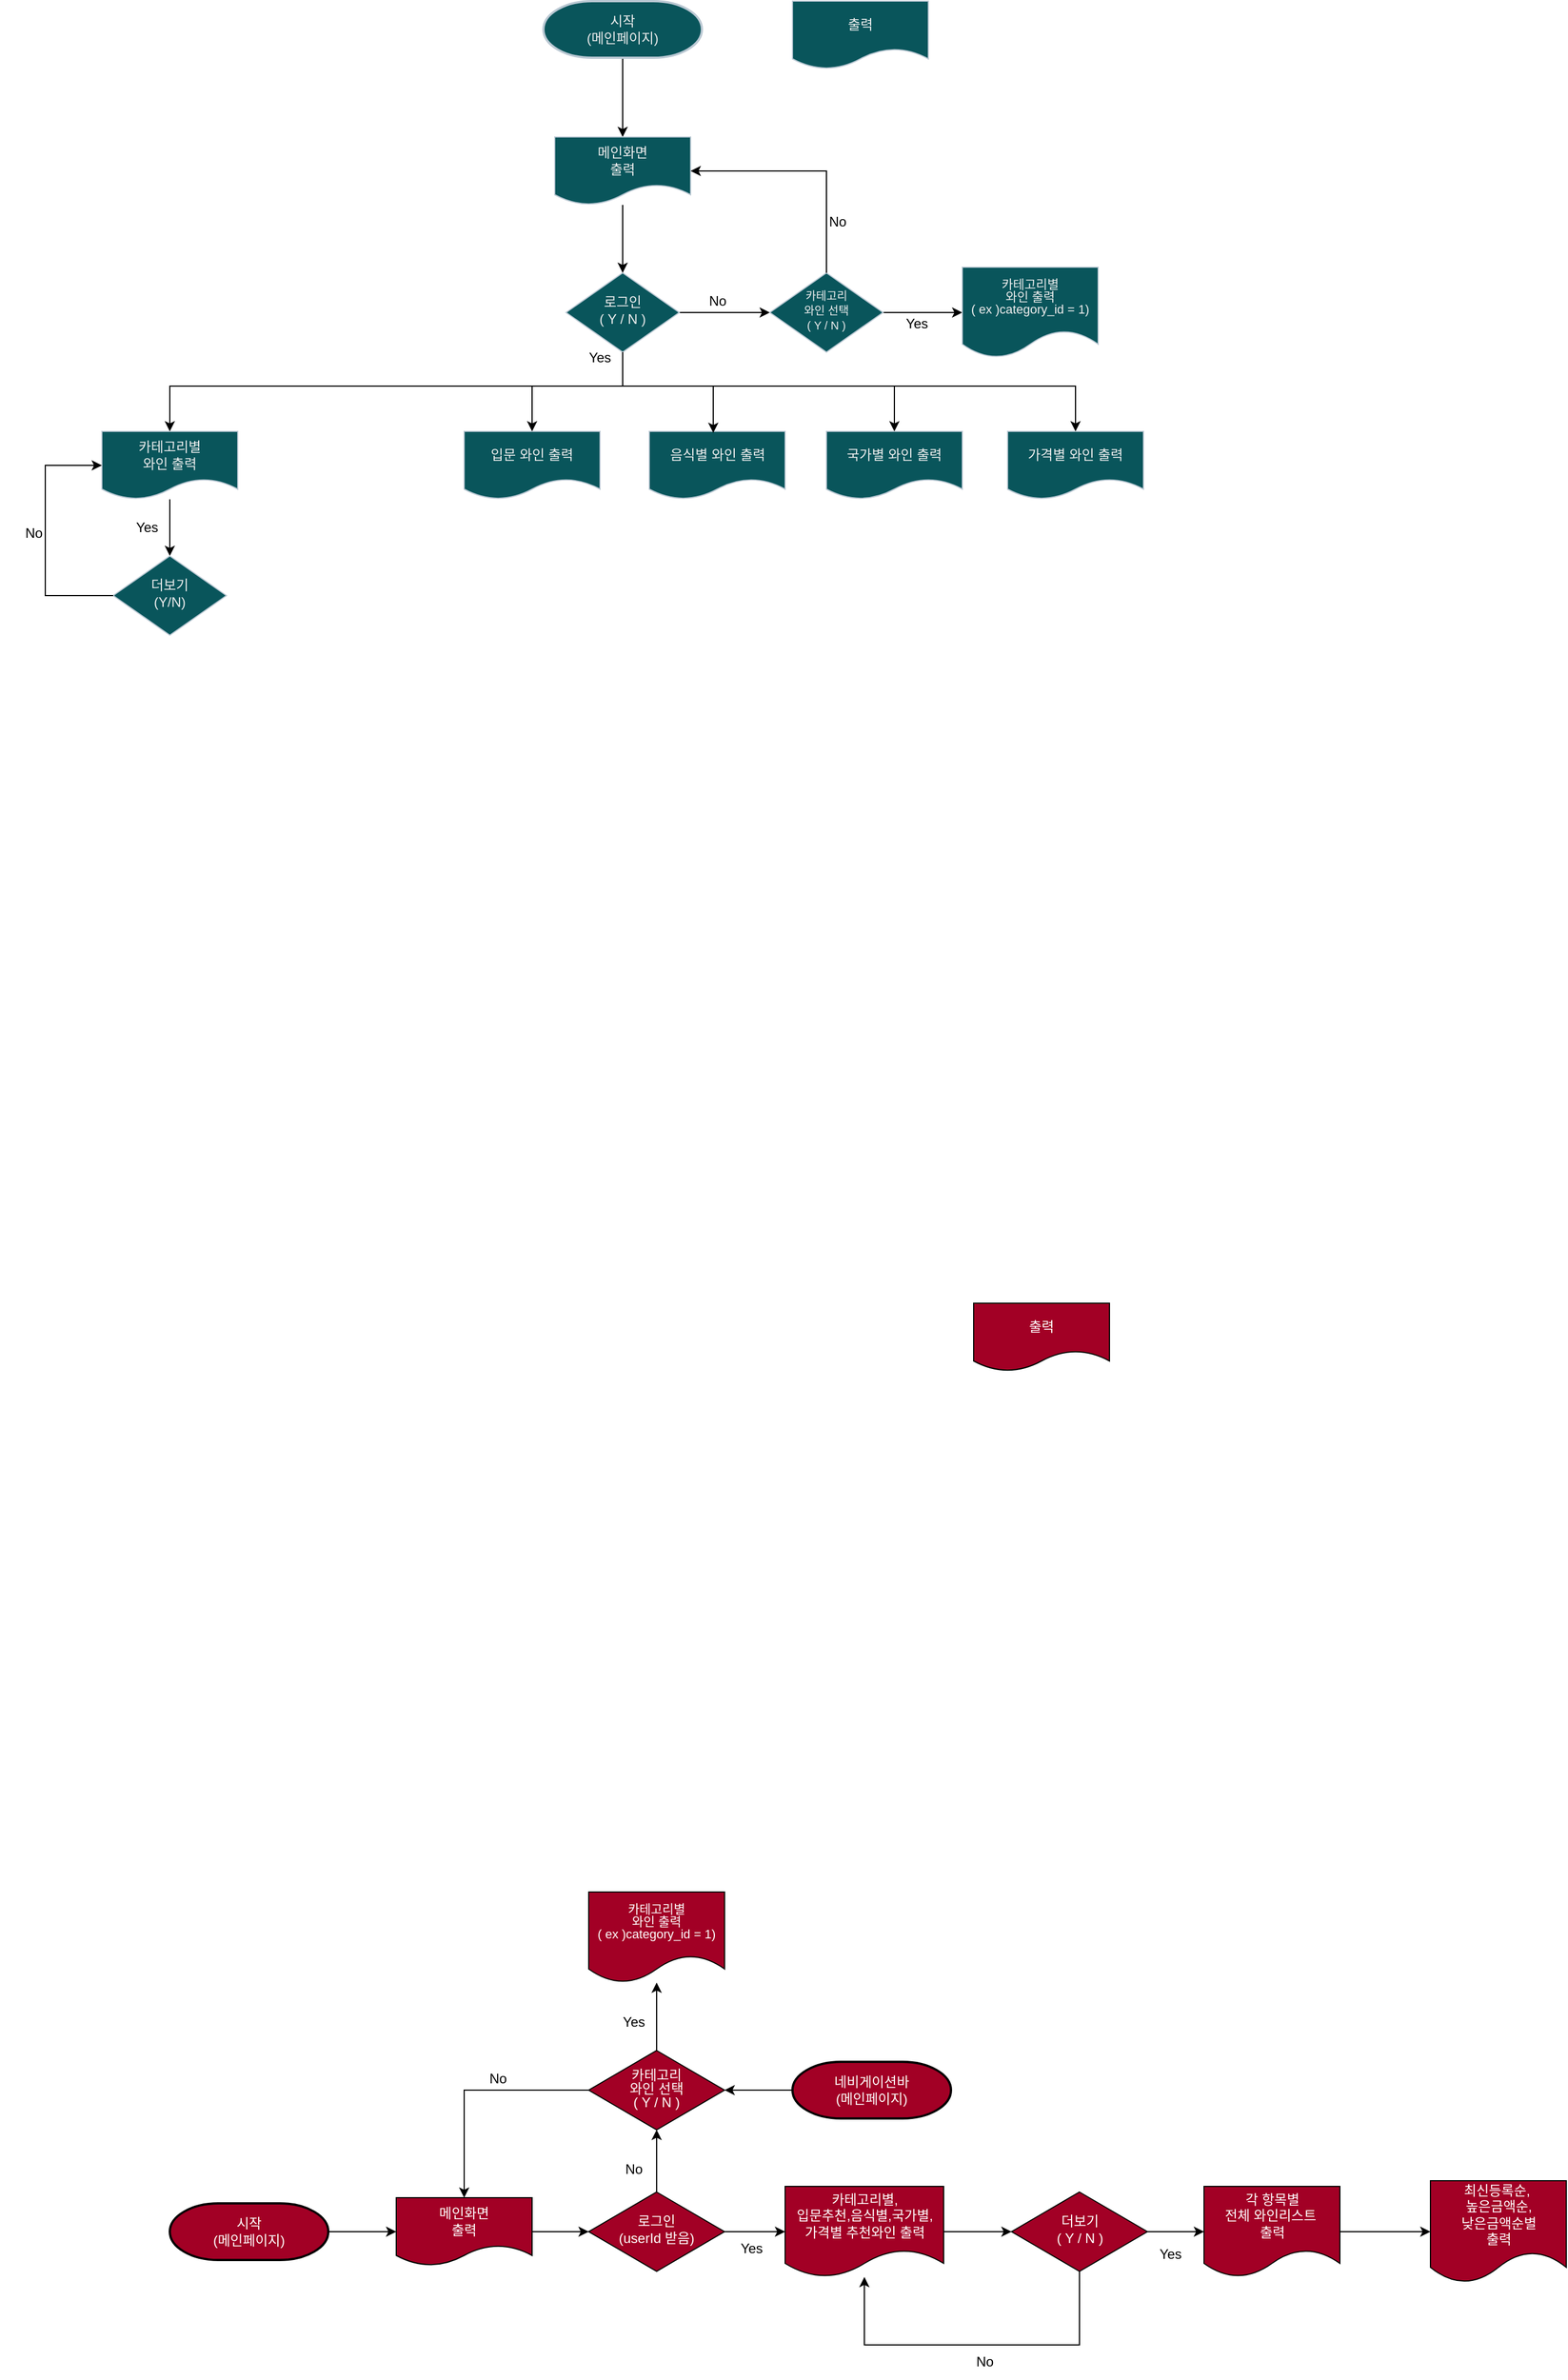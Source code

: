 <mxfile version="21.6.7" type="github">
  <diagram id="C5RBs43oDa-KdzZeNtuy" name="Page-1">
    <mxGraphModel dx="1856" dy="654" grid="0" gridSize="10" guides="1" tooltips="1" connect="1" arrows="1" fold="1" page="0" pageScale="1" pageWidth="827" pageHeight="1169" math="0" shadow="0">
      <root>
        <mxCell id="WIyWlLk6GJQsqaUBKTNV-0" />
        <mxCell id="WIyWlLk6GJQsqaUBKTNV-1" parent="WIyWlLk6GJQsqaUBKTNV-0" />
        <mxCell id="yXGT23yazqKVYROXxRZH-7" value="" style="edgeStyle=orthogonalEdgeStyle;rounded=0;orthogonalLoop=1;jettySize=auto;html=1;" parent="WIyWlLk6GJQsqaUBKTNV-1" source="WIyWlLk6GJQsqaUBKTNV-6" target="yXGT23yazqKVYROXxRZH-6" edge="1">
          <mxGeometry relative="1" as="geometry" />
        </mxCell>
        <mxCell id="WIyWlLk6GJQsqaUBKTNV-6" value="로그인&lt;br&gt;( Y / N )" style="rhombus;whiteSpace=wrap;html=1;shadow=0;fontFamily=Helvetica;fontSize=12;align=center;strokeWidth=1;spacing=6;spacingTop=-4;labelBackgroundColor=none;rounded=0;fillColor=#09555B;strokeColor=#BAC8D3;fontColor=#EEEEEE;" parent="WIyWlLk6GJQsqaUBKTNV-1" vertex="1">
          <mxGeometry x="280" y="270" width="100" height="70" as="geometry" />
        </mxCell>
        <mxCell id="yXGT23yazqKVYROXxRZH-13" value="" style="edgeStyle=orthogonalEdgeStyle;rounded=0;orthogonalLoop=1;jettySize=auto;html=1;" parent="WIyWlLk6GJQsqaUBKTNV-1" source="0bC-GasRbppWAcGdlRrs-1" target="yXGT23yazqKVYROXxRZH-12" edge="1">
          <mxGeometry relative="1" as="geometry" />
        </mxCell>
        <mxCell id="0bC-GasRbppWAcGdlRrs-1" value="시작&lt;br&gt;(메인페이지)" style="strokeWidth=2;html=1;shape=mxgraph.flowchart.terminator;whiteSpace=wrap;strokeColor=#BAC8D3;fontColor=#EEEEEE;fillColor=#09555B;" parent="WIyWlLk6GJQsqaUBKTNV-1" vertex="1">
          <mxGeometry x="260" y="30" width="140" height="50" as="geometry" />
        </mxCell>
        <mxCell id="0bC-GasRbppWAcGdlRrs-2" value="출력" style="shape=document;whiteSpace=wrap;html=1;boundedLbl=1;strokeColor=#BAC8D3;fontColor=#EEEEEE;fillColor=#09555B;" parent="WIyWlLk6GJQsqaUBKTNV-1" vertex="1">
          <mxGeometry x="480" y="30" width="120" height="60" as="geometry" />
        </mxCell>
        <mxCell id="j07MkLIGBB6SY7WjXgDA-7" value="" style="edgeStyle=orthogonalEdgeStyle;rounded=0;orthogonalLoop=1;jettySize=auto;html=1;" edge="1" parent="WIyWlLk6GJQsqaUBKTNV-1" source="yXGT23yazqKVYROXxRZH-1" target="j07MkLIGBB6SY7WjXgDA-5">
          <mxGeometry relative="1" as="geometry" />
        </mxCell>
        <mxCell id="yXGT23yazqKVYROXxRZH-1" value="카테고리별&lt;br&gt;와인 출력" style="shape=document;whiteSpace=wrap;html=1;boundedLbl=1;strokeColor=#BAC8D3;fontColor=#EEEEEE;fillColor=#09555B;" parent="WIyWlLk6GJQsqaUBKTNV-1" vertex="1">
          <mxGeometry x="-130" y="410" width="120" height="60" as="geometry" />
        </mxCell>
        <mxCell id="yXGT23yazqKVYROXxRZH-16" value="" style="edgeStyle=orthogonalEdgeStyle;rounded=0;orthogonalLoop=1;jettySize=auto;html=1;" parent="WIyWlLk6GJQsqaUBKTNV-1" source="yXGT23yazqKVYROXxRZH-6" target="yXGT23yazqKVYROXxRZH-15" edge="1">
          <mxGeometry relative="1" as="geometry" />
        </mxCell>
        <mxCell id="yXGT23yazqKVYROXxRZH-6" value="&lt;p style=&quot;line-height: 100%;&quot;&gt;&lt;font style=&quot;font-size: 10px;&quot;&gt;카테고리&lt;br&gt;와인 선택&lt;br&gt;( Y / N )&lt;/font&gt;&lt;/p&gt;" style="rhombus;whiteSpace=wrap;html=1;shadow=0;fontFamily=Helvetica;fontSize=12;align=center;strokeWidth=1;spacing=6;spacingTop=-4;labelBackgroundColor=none;rounded=0;fillColor=#09555B;strokeColor=#BAC8D3;fontColor=#EEEEEE;" parent="WIyWlLk6GJQsqaUBKTNV-1" vertex="1">
          <mxGeometry x="460" y="270" width="100" height="70" as="geometry" />
        </mxCell>
        <mxCell id="yXGT23yazqKVYROXxRZH-8" value="No" style="text;html=1;strokeColor=none;fillColor=none;align=center;verticalAlign=middle;whiteSpace=wrap;rounded=0;" parent="WIyWlLk6GJQsqaUBKTNV-1" vertex="1">
          <mxGeometry x="384" y="280" width="60" height="30" as="geometry" />
        </mxCell>
        <mxCell id="yXGT23yazqKVYROXxRZH-10" value="Yes" style="text;html=1;strokeColor=none;fillColor=none;align=center;verticalAlign=middle;whiteSpace=wrap;rounded=0;" parent="WIyWlLk6GJQsqaUBKTNV-1" vertex="1">
          <mxGeometry x="280" y="330" width="60" height="30" as="geometry" />
        </mxCell>
        <mxCell id="yXGT23yazqKVYROXxRZH-14" value="" style="edgeStyle=orthogonalEdgeStyle;rounded=0;orthogonalLoop=1;jettySize=auto;html=1;" parent="WIyWlLk6GJQsqaUBKTNV-1" source="yXGT23yazqKVYROXxRZH-12" target="WIyWlLk6GJQsqaUBKTNV-6" edge="1">
          <mxGeometry relative="1" as="geometry" />
        </mxCell>
        <mxCell id="yXGT23yazqKVYROXxRZH-12" value="메인화면&lt;br&gt;출력" style="shape=document;whiteSpace=wrap;html=1;boundedLbl=1;strokeColor=#BAC8D3;fontColor=#EEEEEE;fillColor=#09555B;" parent="WIyWlLk6GJQsqaUBKTNV-1" vertex="1">
          <mxGeometry x="270" y="150" width="120" height="60" as="geometry" />
        </mxCell>
        <mxCell id="yXGT23yazqKVYROXxRZH-15" value="&lt;p style=&quot;line-height: 100%; font-size: 11px;&quot;&gt;카테고리별&lt;br&gt;와인 출력&lt;br&gt;( ex )category_id = 1)&lt;br&gt;&lt;/p&gt;" style="shape=document;whiteSpace=wrap;html=1;boundedLbl=1;fillColor=#09555B;strokeColor=#BAC8D3;fontColor=#EEEEEE;shadow=0;strokeWidth=1;spacing=6;spacingTop=-4;labelBackgroundColor=none;rounded=0;" parent="WIyWlLk6GJQsqaUBKTNV-1" vertex="1">
          <mxGeometry x="630" y="265" width="120" height="80" as="geometry" />
        </mxCell>
        <mxCell id="yXGT23yazqKVYROXxRZH-18" value="" style="endArrow=classic;html=1;rounded=0;exitX=0.5;exitY=0;exitDx=0;exitDy=0;entryX=1;entryY=0.5;entryDx=0;entryDy=0;" parent="WIyWlLk6GJQsqaUBKTNV-1" source="yXGT23yazqKVYROXxRZH-6" target="yXGT23yazqKVYROXxRZH-12" edge="1">
          <mxGeometry width="50" height="50" relative="1" as="geometry">
            <mxPoint x="440" y="270" as="sourcePoint" />
            <mxPoint x="450" y="220" as="targetPoint" />
            <Array as="points">
              <mxPoint x="510" y="180" />
            </Array>
          </mxGeometry>
        </mxCell>
        <mxCell id="yXGT23yazqKVYROXxRZH-20" value="No" style="text;html=1;strokeColor=none;fillColor=none;align=center;verticalAlign=middle;whiteSpace=wrap;rounded=0;" parent="WIyWlLk6GJQsqaUBKTNV-1" vertex="1">
          <mxGeometry x="490" y="210" width="60" height="30" as="geometry" />
        </mxCell>
        <mxCell id="yXGT23yazqKVYROXxRZH-21" value="Yes" style="text;html=1;strokeColor=none;fillColor=none;align=center;verticalAlign=middle;whiteSpace=wrap;rounded=0;" parent="WIyWlLk6GJQsqaUBKTNV-1" vertex="1">
          <mxGeometry x="560" y="300" width="60" height="30" as="geometry" />
        </mxCell>
        <mxCell id="yXGT23yazqKVYROXxRZH-22" value="입문 와인 출력" style="shape=document;whiteSpace=wrap;html=1;boundedLbl=1;strokeColor=#BAC8D3;fontColor=#EEEEEE;fillColor=#09555B;" parent="WIyWlLk6GJQsqaUBKTNV-1" vertex="1">
          <mxGeometry x="190" y="410" width="120" height="60" as="geometry" />
        </mxCell>
        <mxCell id="yXGT23yazqKVYROXxRZH-23" value="음식별 와인 출력" style="shape=document;whiteSpace=wrap;html=1;boundedLbl=1;strokeColor=#BAC8D3;fontColor=#EEEEEE;fillColor=#09555B;" parent="WIyWlLk6GJQsqaUBKTNV-1" vertex="1">
          <mxGeometry x="353.5" y="410" width="120" height="60" as="geometry" />
        </mxCell>
        <mxCell id="yXGT23yazqKVYROXxRZH-24" value="국가별 와인 출력" style="shape=document;whiteSpace=wrap;html=1;boundedLbl=1;strokeColor=#BAC8D3;fontColor=#EEEEEE;fillColor=#09555B;" parent="WIyWlLk6GJQsqaUBKTNV-1" vertex="1">
          <mxGeometry x="510" y="410" width="120" height="60" as="geometry" />
        </mxCell>
        <mxCell id="yXGT23yazqKVYROXxRZH-25" value="가격별 와인 출력" style="shape=document;whiteSpace=wrap;html=1;boundedLbl=1;strokeColor=#BAC8D3;fontColor=#EEEEEE;fillColor=#09555B;" parent="WIyWlLk6GJQsqaUBKTNV-1" vertex="1">
          <mxGeometry x="670" y="410" width="120" height="60" as="geometry" />
        </mxCell>
        <mxCell id="j07MkLIGBB6SY7WjXgDA-0" value="" style="endArrow=classic;html=1;rounded=0;exitX=0.5;exitY=1;exitDx=0;exitDy=0;entryX=0.5;entryY=0;entryDx=0;entryDy=0;" edge="1" parent="WIyWlLk6GJQsqaUBKTNV-1" source="WIyWlLk6GJQsqaUBKTNV-6" target="yXGT23yazqKVYROXxRZH-1">
          <mxGeometry width="50" height="50" relative="1" as="geometry">
            <mxPoint x="390" y="510" as="sourcePoint" />
            <mxPoint x="330" y="450" as="targetPoint" />
            <Array as="points">
              <mxPoint x="330" y="370" />
              <mxPoint x="-70" y="370" />
            </Array>
          </mxGeometry>
        </mxCell>
        <mxCell id="j07MkLIGBB6SY7WjXgDA-1" value="" style="endArrow=classic;html=1;rounded=0;" edge="1" parent="WIyWlLk6GJQsqaUBKTNV-1" target="yXGT23yazqKVYROXxRZH-22">
          <mxGeometry width="50" height="50" relative="1" as="geometry">
            <mxPoint x="250" y="370" as="sourcePoint" />
            <mxPoint x="440" y="460" as="targetPoint" />
          </mxGeometry>
        </mxCell>
        <mxCell id="j07MkLIGBB6SY7WjXgDA-2" value="" style="endArrow=classic;html=1;rounded=0;entryX=0.5;entryY=0;entryDx=0;entryDy=0;" edge="1" parent="WIyWlLk6GJQsqaUBKTNV-1" target="yXGT23yazqKVYROXxRZH-25">
          <mxGeometry width="50" height="50" relative="1" as="geometry">
            <mxPoint x="330" y="370" as="sourcePoint" />
            <mxPoint x="440" y="460" as="targetPoint" />
            <Array as="points">
              <mxPoint x="730" y="370" />
            </Array>
          </mxGeometry>
        </mxCell>
        <mxCell id="j07MkLIGBB6SY7WjXgDA-3" value="" style="endArrow=classic;html=1;rounded=0;entryX=0.471;entryY=0.022;entryDx=0;entryDy=0;entryPerimeter=0;" edge="1" parent="WIyWlLk6GJQsqaUBKTNV-1" target="yXGT23yazqKVYROXxRZH-23">
          <mxGeometry width="50" height="50" relative="1" as="geometry">
            <mxPoint x="410" y="370" as="sourcePoint" />
            <mxPoint x="440" y="460" as="targetPoint" />
          </mxGeometry>
        </mxCell>
        <mxCell id="j07MkLIGBB6SY7WjXgDA-4" value="" style="endArrow=classic;html=1;rounded=0;entryX=0.5;entryY=0;entryDx=0;entryDy=0;" edge="1" parent="WIyWlLk6GJQsqaUBKTNV-1" target="yXGT23yazqKVYROXxRZH-24">
          <mxGeometry width="50" height="50" relative="1" as="geometry">
            <mxPoint x="570" y="370" as="sourcePoint" />
            <mxPoint x="490" y="410" as="targetPoint" />
          </mxGeometry>
        </mxCell>
        <mxCell id="j07MkLIGBB6SY7WjXgDA-5" value="더보기&lt;br&gt;(Y/N)" style="rhombus;whiteSpace=wrap;html=1;shadow=0;fontFamily=Helvetica;fontSize=12;align=center;strokeWidth=1;spacing=6;spacingTop=-4;labelBackgroundColor=none;rounded=0;fillColor=#09555B;strokeColor=#BAC8D3;fontColor=#EEEEEE;" vertex="1" parent="WIyWlLk6GJQsqaUBKTNV-1">
          <mxGeometry x="-120" y="520" width="100" height="70" as="geometry" />
        </mxCell>
        <mxCell id="j07MkLIGBB6SY7WjXgDA-8" value="" style="endArrow=classic;html=1;rounded=0;exitX=0;exitY=0.5;exitDx=0;exitDy=0;entryX=0;entryY=0.5;entryDx=0;entryDy=0;" edge="1" parent="WIyWlLk6GJQsqaUBKTNV-1" source="j07MkLIGBB6SY7WjXgDA-5" target="yXGT23yazqKVYROXxRZH-1">
          <mxGeometry width="50" height="50" relative="1" as="geometry">
            <mxPoint x="-210" y="570" as="sourcePoint" />
            <mxPoint x="-160" y="520" as="targetPoint" />
            <Array as="points">
              <mxPoint x="-180" y="555" />
              <mxPoint x="-180" y="440" />
            </Array>
          </mxGeometry>
        </mxCell>
        <mxCell id="j07MkLIGBB6SY7WjXgDA-9" value="No" style="text;html=1;strokeColor=none;fillColor=none;align=center;verticalAlign=middle;whiteSpace=wrap;rounded=0;" vertex="1" parent="WIyWlLk6GJQsqaUBKTNV-1">
          <mxGeometry x="-220" y="480" width="60" height="40" as="geometry" />
        </mxCell>
        <mxCell id="j07MkLIGBB6SY7WjXgDA-10" value="Yes" style="text;html=1;strokeColor=none;fillColor=none;align=center;verticalAlign=middle;whiteSpace=wrap;rounded=0;" vertex="1" parent="WIyWlLk6GJQsqaUBKTNV-1">
          <mxGeometry x="-120" y="480" width="60" height="30" as="geometry" />
        </mxCell>
        <mxCell id="j07MkLIGBB6SY7WjXgDA-11" value="" style="edgeStyle=orthogonalEdgeStyle;rounded=0;orthogonalLoop=1;jettySize=auto;html=1;fillColor=#a20025;strokeColor=default;" edge="1" parent="WIyWlLk6GJQsqaUBKTNV-1" source="j07MkLIGBB6SY7WjXgDA-12" target="j07MkLIGBB6SY7WjXgDA-19">
          <mxGeometry relative="1" as="geometry" />
        </mxCell>
        <mxCell id="j07MkLIGBB6SY7WjXgDA-42" value="" style="edgeStyle=orthogonalEdgeStyle;rounded=0;orthogonalLoop=1;jettySize=auto;html=1;fillColor=#a20025;strokeColor=default;" edge="1" parent="WIyWlLk6GJQsqaUBKTNV-1" source="j07MkLIGBB6SY7WjXgDA-12" target="j07MkLIGBB6SY7WjXgDA-41">
          <mxGeometry relative="1" as="geometry" />
        </mxCell>
        <mxCell id="j07MkLIGBB6SY7WjXgDA-12" value="로그인&lt;br&gt;(userId 받음)" style="rhombus;whiteSpace=wrap;html=1;shadow=0;fontFamily=Helvetica;fontSize=12;align=center;strokeWidth=1;spacing=6;spacingTop=-4;labelBackgroundColor=none;rounded=0;fillColor=#a20025;strokeColor=default;fontColor=#ffffff;" vertex="1" parent="WIyWlLk6GJQsqaUBKTNV-1">
          <mxGeometry x="300" y="1965" width="120" height="70" as="geometry" />
        </mxCell>
        <mxCell id="j07MkLIGBB6SY7WjXgDA-13" value="" style="edgeStyle=orthogonalEdgeStyle;rounded=0;orthogonalLoop=1;jettySize=auto;html=1;fillColor=#a20025;strokeColor=default;" edge="1" parent="WIyWlLk6GJQsqaUBKTNV-1" source="j07MkLIGBB6SY7WjXgDA-14" target="j07MkLIGBB6SY7WjXgDA-23">
          <mxGeometry relative="1" as="geometry" />
        </mxCell>
        <mxCell id="j07MkLIGBB6SY7WjXgDA-14" value="시작&lt;br&gt;(메인페이지)" style="strokeWidth=2;html=1;shape=mxgraph.flowchart.terminator;whiteSpace=wrap;strokeColor=default;fillColor=#a20025;fontColor=#ffffff;" vertex="1" parent="WIyWlLk6GJQsqaUBKTNV-1">
          <mxGeometry x="-70" y="1975" width="140" height="50" as="geometry" />
        </mxCell>
        <mxCell id="j07MkLIGBB6SY7WjXgDA-15" value="출력" style="shape=document;whiteSpace=wrap;html=1;boundedLbl=1;strokeColor=default;fillColor=#a20025;fontColor=#ffffff;" vertex="1" parent="WIyWlLk6GJQsqaUBKTNV-1">
          <mxGeometry x="640" y="1180" width="120" height="60" as="geometry" />
        </mxCell>
        <mxCell id="j07MkLIGBB6SY7WjXgDA-18" value="" style="edgeStyle=orthogonalEdgeStyle;rounded=0;orthogonalLoop=1;jettySize=auto;html=1;fillColor=#a20025;strokeColor=default;" edge="1" parent="WIyWlLk6GJQsqaUBKTNV-1" source="j07MkLIGBB6SY7WjXgDA-19" target="j07MkLIGBB6SY7WjXgDA-24">
          <mxGeometry relative="1" as="geometry" />
        </mxCell>
        <mxCell id="j07MkLIGBB6SY7WjXgDA-19" value="&lt;p style=&quot;line-height: 100%;&quot;&gt;&lt;font style=&quot;font-size: 12px;&quot;&gt;카테고리&lt;br&gt;와인 선택&lt;br&gt;( Y / N )&lt;/font&gt;&lt;/p&gt;" style="rhombus;whiteSpace=wrap;html=1;shadow=0;fontFamily=Helvetica;fontSize=12;align=center;strokeWidth=1;spacing=6;spacingTop=-4;labelBackgroundColor=none;rounded=0;fillColor=#a20025;strokeColor=default;fontColor=#ffffff;" vertex="1" parent="WIyWlLk6GJQsqaUBKTNV-1">
          <mxGeometry x="300" y="1840" width="120" height="70" as="geometry" />
        </mxCell>
        <mxCell id="j07MkLIGBB6SY7WjXgDA-22" value="" style="edgeStyle=orthogonalEdgeStyle;rounded=0;orthogonalLoop=1;jettySize=auto;html=1;fillColor=#a20025;strokeColor=default;" edge="1" parent="WIyWlLk6GJQsqaUBKTNV-1" source="j07MkLIGBB6SY7WjXgDA-23" target="j07MkLIGBB6SY7WjXgDA-12">
          <mxGeometry relative="1" as="geometry" />
        </mxCell>
        <mxCell id="j07MkLIGBB6SY7WjXgDA-23" value="메인화면&lt;br&gt;출력" style="shape=document;whiteSpace=wrap;html=1;boundedLbl=1;strokeColor=default;fillColor=#a20025;fontColor=#ffffff;" vertex="1" parent="WIyWlLk6GJQsqaUBKTNV-1">
          <mxGeometry x="130" y="1970" width="120" height="60" as="geometry" />
        </mxCell>
        <mxCell id="j07MkLIGBB6SY7WjXgDA-24" value="&lt;p style=&quot;line-height: 100%; font-size: 11px;&quot;&gt;카테고리별&lt;br&gt;와인 출력&lt;br&gt;( ex )category_id = 1)&lt;br&gt;&lt;/p&gt;" style="shape=document;whiteSpace=wrap;html=1;boundedLbl=1;fillColor=#a20025;strokeColor=default;shadow=0;strokeWidth=1;spacing=6;spacingTop=-4;labelBackgroundColor=none;rounded=0;fontColor=#ffffff;" vertex="1" parent="WIyWlLk6GJQsqaUBKTNV-1">
          <mxGeometry x="300" y="1700" width="120" height="80" as="geometry" />
        </mxCell>
        <mxCell id="j07MkLIGBB6SY7WjXgDA-25" value="" style="endArrow=classic;html=1;rounded=0;exitX=0;exitY=0.5;exitDx=0;exitDy=0;fillColor=#a20025;strokeColor=default;" edge="1" parent="WIyWlLk6GJQsqaUBKTNV-1" source="j07MkLIGBB6SY7WjXgDA-19" target="j07MkLIGBB6SY7WjXgDA-23">
          <mxGeometry width="50" height="50" relative="1" as="geometry">
            <mxPoint x="600" y="1420" as="sourcePoint" />
            <mxPoint x="610" y="1370" as="targetPoint" />
            <Array as="points">
              <mxPoint x="190" y="1875" />
            </Array>
          </mxGeometry>
        </mxCell>
        <mxCell id="j07MkLIGBB6SY7WjXgDA-26" value="&lt;font color=&quot;#000000&quot;&gt;No&lt;/font&gt;" style="text;html=1;strokeColor=none;fillColor=none;align=center;verticalAlign=middle;whiteSpace=wrap;rounded=0;fontColor=#ffffff;" vertex="1" parent="WIyWlLk6GJQsqaUBKTNV-1">
          <mxGeometry x="310" y="1930" width="60" height="30" as="geometry" />
        </mxCell>
        <mxCell id="j07MkLIGBB6SY7WjXgDA-27" value="Yes" style="text;html=1;strokeColor=none;fillColor=none;align=center;verticalAlign=middle;whiteSpace=wrap;rounded=0;fontColor=#000000;" vertex="1" parent="WIyWlLk6GJQsqaUBKTNV-1">
          <mxGeometry x="783.5" y="2005" width="60" height="30" as="geometry" />
        </mxCell>
        <mxCell id="j07MkLIGBB6SY7WjXgDA-44" value="" style="edgeStyle=orthogonalEdgeStyle;rounded=0;orthogonalLoop=1;jettySize=auto;html=1;fillColor=#a20025;strokeColor=default;" edge="1" parent="WIyWlLk6GJQsqaUBKTNV-1" source="j07MkLIGBB6SY7WjXgDA-41" target="j07MkLIGBB6SY7WjXgDA-43">
          <mxGeometry relative="1" as="geometry" />
        </mxCell>
        <mxCell id="j07MkLIGBB6SY7WjXgDA-41" value="카테고리별,&lt;br&gt;입문추천,음식별,국가별,가격별 추천와인 출력" style="shape=document;whiteSpace=wrap;html=1;boundedLbl=1;fillColor=#a20025;strokeColor=default;shadow=0;strokeWidth=1;spacing=6;spacingTop=-4;labelBackgroundColor=none;rounded=0;fontColor=#ffffff;" vertex="1" parent="WIyWlLk6GJQsqaUBKTNV-1">
          <mxGeometry x="473.5" y="1960" width="140" height="80" as="geometry" />
        </mxCell>
        <mxCell id="j07MkLIGBB6SY7WjXgDA-46" value="" style="edgeStyle=orthogonalEdgeStyle;rounded=0;orthogonalLoop=1;jettySize=auto;html=1;fillColor=#a20025;strokeColor=default;" edge="1" parent="WIyWlLk6GJQsqaUBKTNV-1" source="j07MkLIGBB6SY7WjXgDA-43" target="j07MkLIGBB6SY7WjXgDA-45">
          <mxGeometry relative="1" as="geometry" />
        </mxCell>
        <mxCell id="j07MkLIGBB6SY7WjXgDA-43" value="더보기&lt;br&gt;( Y / N )" style="rhombus;whiteSpace=wrap;html=1;shadow=0;fontFamily=Helvetica;fontSize=12;align=center;strokeWidth=1;spacing=6;spacingTop=-4;labelBackgroundColor=none;rounded=0;fillColor=#a20025;strokeColor=default;fontColor=#ffffff;" vertex="1" parent="WIyWlLk6GJQsqaUBKTNV-1">
          <mxGeometry x="673.5" y="1965" width="120" height="70" as="geometry" />
        </mxCell>
        <mxCell id="j07MkLIGBB6SY7WjXgDA-65" value="" style="edgeStyle=orthogonalEdgeStyle;rounded=0;orthogonalLoop=1;jettySize=auto;html=1;" edge="1" parent="WIyWlLk6GJQsqaUBKTNV-1" source="j07MkLIGBB6SY7WjXgDA-45" target="j07MkLIGBB6SY7WjXgDA-64">
          <mxGeometry relative="1" as="geometry" />
        </mxCell>
        <mxCell id="j07MkLIGBB6SY7WjXgDA-45" value="각 항목별&lt;br&gt;전체 와인리스트&amp;nbsp;&lt;br&gt;출력" style="shape=document;whiteSpace=wrap;html=1;boundedLbl=1;fillColor=#a20025;strokeColor=default;shadow=0;strokeWidth=1;spacing=6;spacingTop=-4;labelBackgroundColor=none;rounded=0;fontColor=#ffffff;" vertex="1" parent="WIyWlLk6GJQsqaUBKTNV-1">
          <mxGeometry x="843.5" y="1960" width="120" height="80" as="geometry" />
        </mxCell>
        <mxCell id="j07MkLIGBB6SY7WjXgDA-47" value="" style="endArrow=classic;html=1;rounded=0;exitX=0.5;exitY=1;exitDx=0;exitDy=0;fillColor=#a20025;strokeColor=default;" edge="1" parent="WIyWlLk6GJQsqaUBKTNV-1" source="j07MkLIGBB6SY7WjXgDA-43" target="j07MkLIGBB6SY7WjXgDA-41">
          <mxGeometry width="50" height="50" relative="1" as="geometry">
            <mxPoint x="523.5" y="1750" as="sourcePoint" />
            <mxPoint x="573.5" y="1700" as="targetPoint" />
            <Array as="points">
              <mxPoint x="733.5" y="2100" />
              <mxPoint x="543.5" y="2100" />
            </Array>
          </mxGeometry>
        </mxCell>
        <mxCell id="j07MkLIGBB6SY7WjXgDA-51" value="" style="edgeStyle=orthogonalEdgeStyle;rounded=0;orthogonalLoop=1;jettySize=auto;html=1;fillColor=#a20025;strokeColor=default;entryX=1;entryY=0.5;entryDx=0;entryDy=0;" edge="1" parent="WIyWlLk6GJQsqaUBKTNV-1" source="j07MkLIGBB6SY7WjXgDA-50" target="j07MkLIGBB6SY7WjXgDA-19">
          <mxGeometry relative="1" as="geometry">
            <mxPoint x="757" y="1710" as="targetPoint" />
          </mxGeometry>
        </mxCell>
        <mxCell id="j07MkLIGBB6SY7WjXgDA-50" value="네비게이션바&lt;br&gt;(메인페이지)" style="strokeWidth=2;html=1;shape=mxgraph.flowchart.terminator;whiteSpace=wrap;strokeColor=default;fillColor=#a20025;fontColor=#ffffff;" vertex="1" parent="WIyWlLk6GJQsqaUBKTNV-1">
          <mxGeometry x="480" y="1850" width="140" height="50" as="geometry" />
        </mxCell>
        <mxCell id="j07MkLIGBB6SY7WjXgDA-53" value="Yes" style="text;html=1;strokeColor=none;fillColor=none;align=center;verticalAlign=middle;whiteSpace=wrap;rounded=0;fontColor=#000000;" vertex="1" parent="WIyWlLk6GJQsqaUBKTNV-1">
          <mxGeometry x="414" y="2000" width="60" height="30" as="geometry" />
        </mxCell>
        <mxCell id="j07MkLIGBB6SY7WjXgDA-54" value="&lt;font color=&quot;#000000&quot;&gt;No&lt;/font&gt;" style="text;html=1;strokeColor=none;fillColor=none;align=center;verticalAlign=middle;whiteSpace=wrap;rounded=0;fontColor=#ffffff;" vertex="1" parent="WIyWlLk6GJQsqaUBKTNV-1">
          <mxGeometry x="190" y="1850" width="60" height="30" as="geometry" />
        </mxCell>
        <mxCell id="j07MkLIGBB6SY7WjXgDA-55" value="&lt;font color=&quot;#000000&quot;&gt;No&lt;/font&gt;" style="text;html=1;strokeColor=none;fillColor=none;align=center;verticalAlign=middle;whiteSpace=wrap;rounded=0;fontColor=#ffffff;" vertex="1" parent="WIyWlLk6GJQsqaUBKTNV-1">
          <mxGeometry x="620" y="2100" width="60" height="30" as="geometry" />
        </mxCell>
        <mxCell id="j07MkLIGBB6SY7WjXgDA-56" value="Yes" style="text;html=1;strokeColor=none;fillColor=none;align=center;verticalAlign=middle;whiteSpace=wrap;rounded=0;fontColor=#000000;" vertex="1" parent="WIyWlLk6GJQsqaUBKTNV-1">
          <mxGeometry x="310" y="1800" width="60" height="30" as="geometry" />
        </mxCell>
        <mxCell id="j07MkLIGBB6SY7WjXgDA-64" value="최신등록순,&amp;nbsp;&lt;br style=&quot;border-color: var(--border-color);&quot;&gt;높은금액순,&lt;br style=&quot;border-color: var(--border-color);&quot;&gt;낮은금액순별&lt;br style=&quot;border-color: var(--border-color);&quot;&gt;출력" style="shape=document;whiteSpace=wrap;html=1;boundedLbl=1;fillColor=#a20025;strokeColor=default;shadow=0;strokeWidth=1;spacing=6;spacingTop=-4;labelBackgroundColor=none;rounded=0;fontColor=#ffffff;" vertex="1" parent="WIyWlLk6GJQsqaUBKTNV-1">
          <mxGeometry x="1043.5" y="1955" width="120" height="90" as="geometry" />
        </mxCell>
      </root>
    </mxGraphModel>
  </diagram>
</mxfile>
